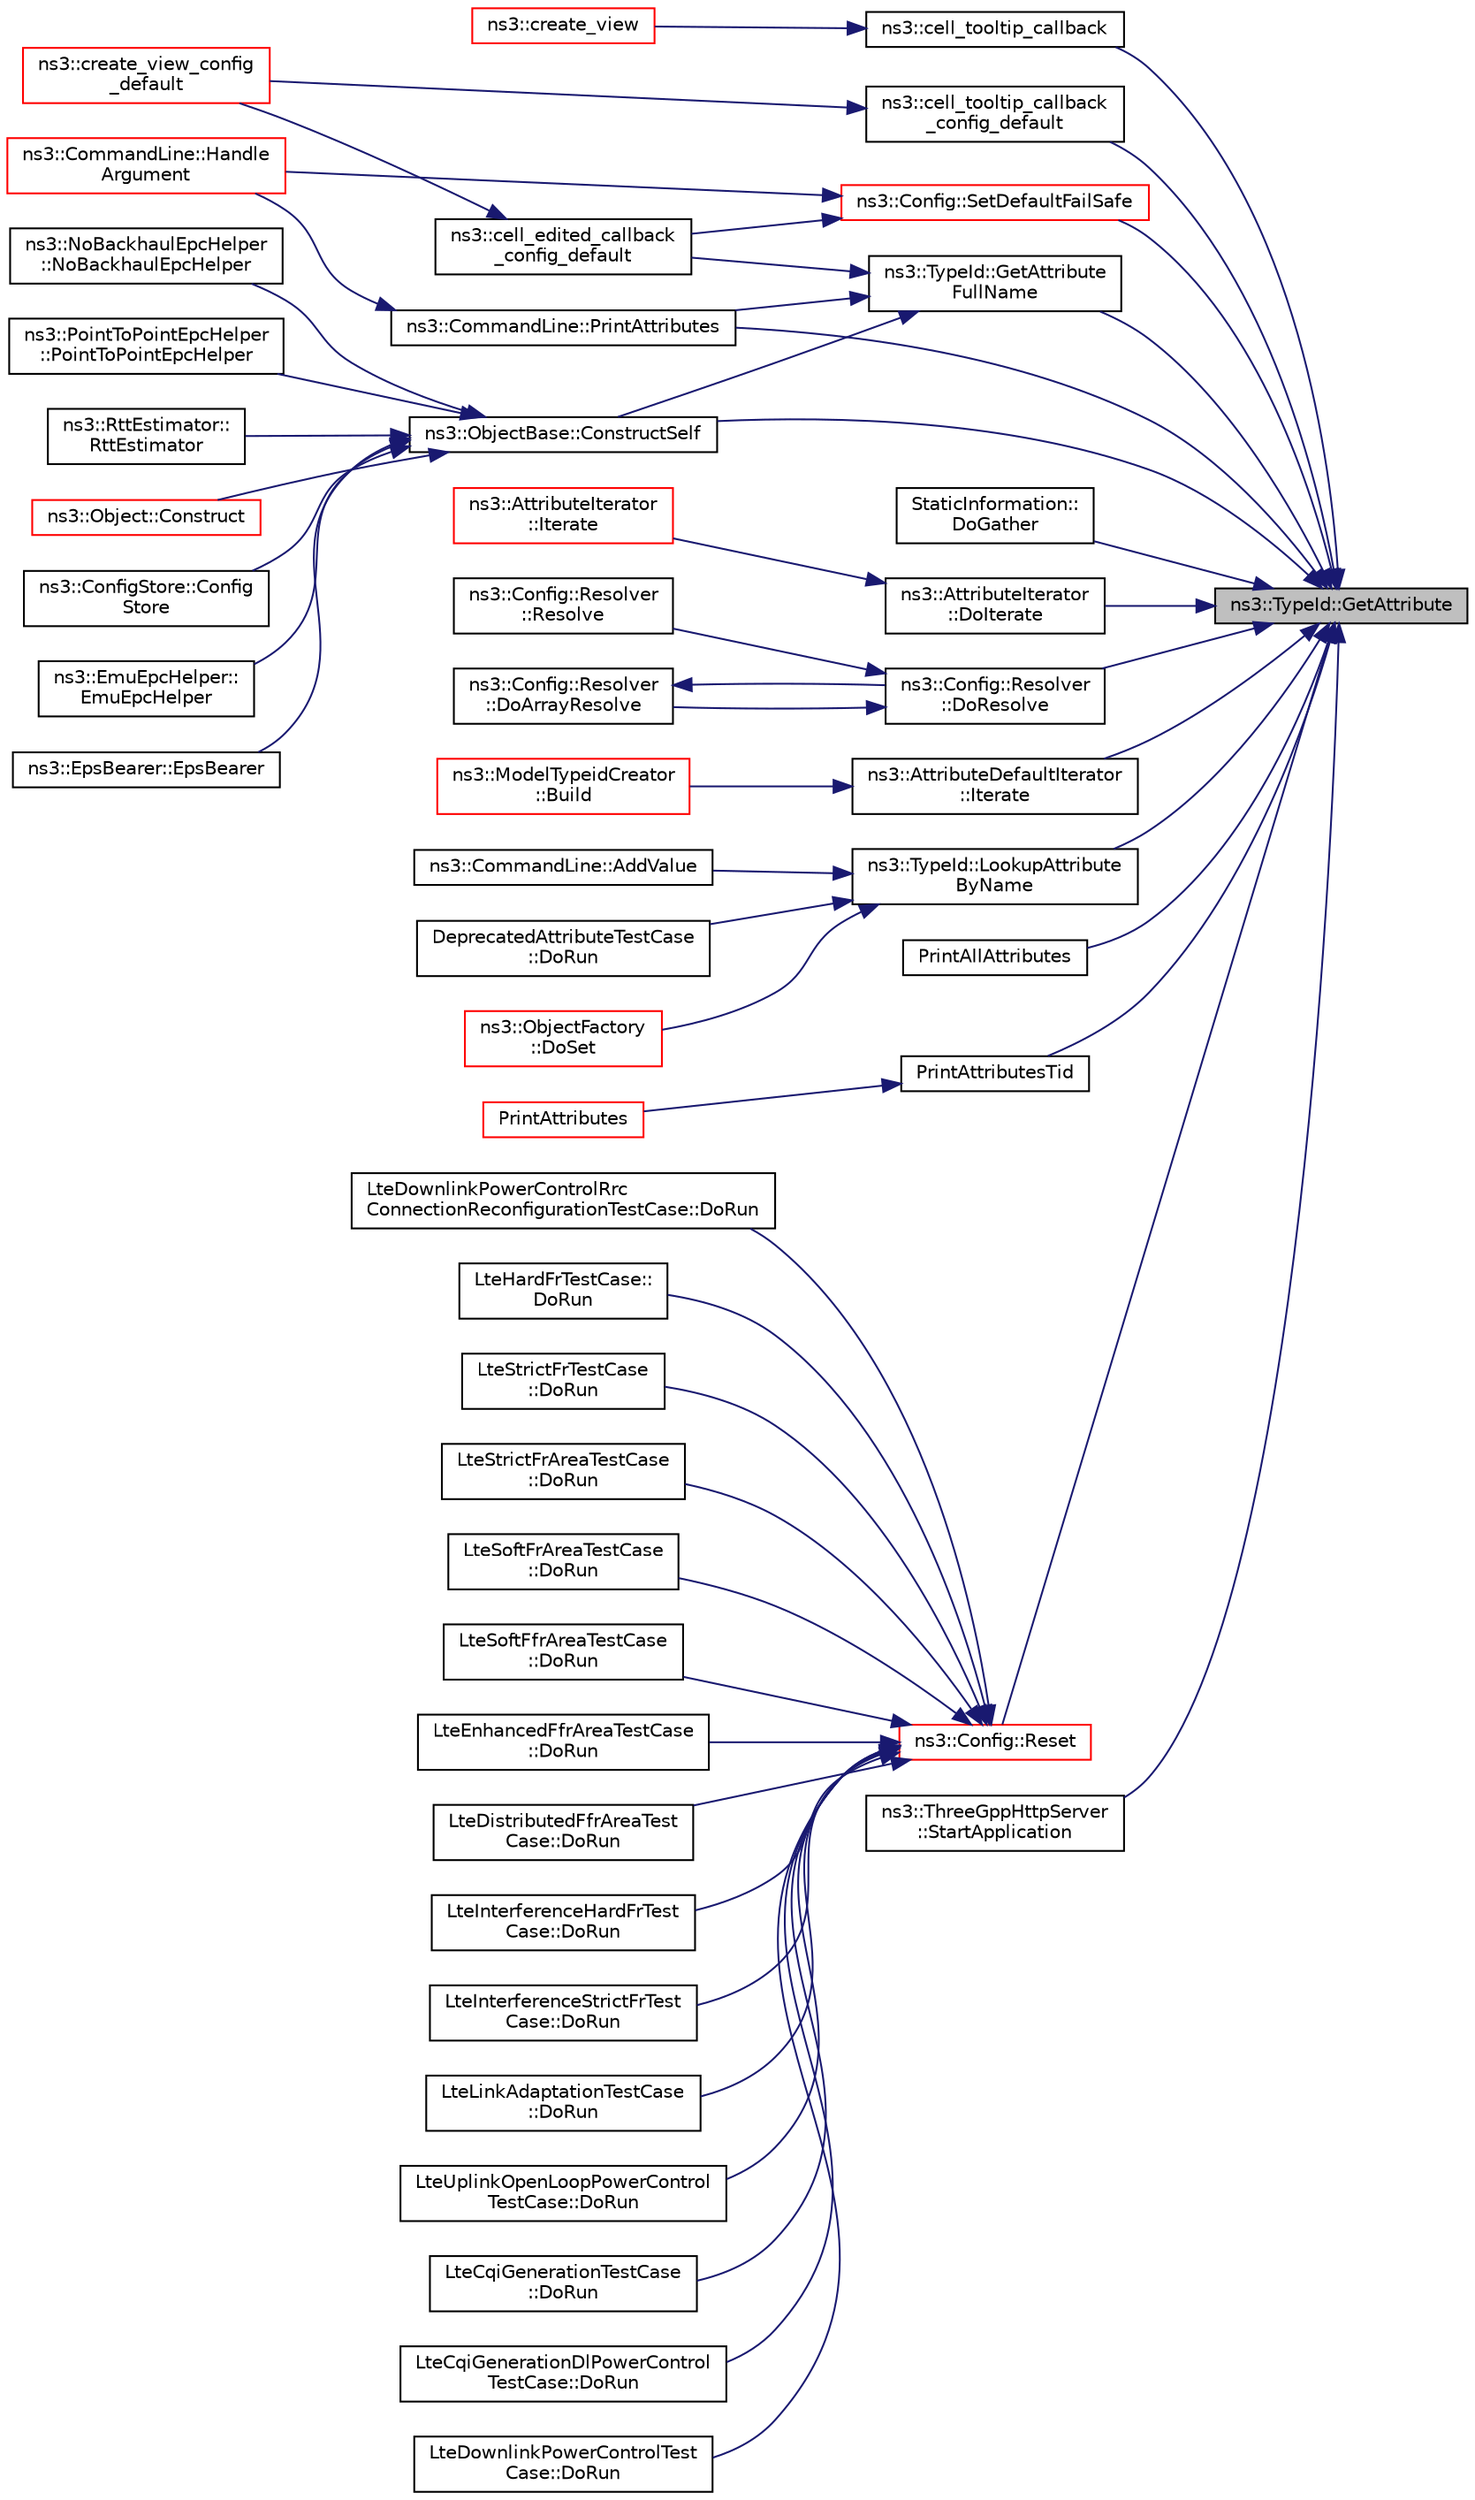 digraph "ns3::TypeId::GetAttribute"
{
 // LATEX_PDF_SIZE
  edge [fontname="Helvetica",fontsize="10",labelfontname="Helvetica",labelfontsize="10"];
  node [fontname="Helvetica",fontsize="10",shape=record];
  rankdir="RL";
  Node1 [label="ns3::TypeId::GetAttribute",height=0.2,width=0.4,color="black", fillcolor="grey75", style="filled", fontcolor="black",tooltip="Get Attribute information by index."];
  Node1 -> Node2 [dir="back",color="midnightblue",fontsize="10",style="solid",fontname="Helvetica"];
  Node2 [label="ns3::cell_tooltip_callback",height=0.2,width=0.4,color="black", fillcolor="white", style="filled",URL="$namespacens3.html#a0b4dc016823f5ae857205ca40e91cc56",tooltip="This function displays the tooltip for an object, pointer, vector item or an attribute."];
  Node2 -> Node3 [dir="back",color="midnightblue",fontsize="10",style="solid",fontname="Helvetica"];
  Node3 [label="ns3::create_view",height=0.2,width=0.4,color="red", fillcolor="white", style="filled",URL="$namespacens3.html#ab9bcfcefc473e60e32d1fe4d08431dab",tooltip="This is the main view opening the widget, getting tooltips and drawing the tree of attributes...."];
  Node1 -> Node5 [dir="back",color="midnightblue",fontsize="10",style="solid",fontname="Helvetica"];
  Node5 [label="ns3::cell_tooltip_callback\l_config_default",height=0.2,width=0.4,color="black", fillcolor="white", style="filled",URL="$namespacens3.html#a614e487215e562d0b6ac0b3b3f443f20",tooltip="This function is used to display a tooltip whenever the user puts the mouse over a type ID or an attr..."];
  Node5 -> Node6 [dir="back",color="midnightblue",fontsize="10",style="solid",fontname="Helvetica"];
  Node6 [label="ns3::create_view_config\l_default",height=0.2,width=0.4,color="red", fillcolor="white", style="filled",URL="$namespacens3.html#a9b0de38431169a0ec08415d6f1a2fa67",tooltip="This is the main view opening the widget, getting tooltips and drawing the tree of attributes."];
  Node1 -> Node8 [dir="back",color="midnightblue",fontsize="10",style="solid",fontname="Helvetica"];
  Node8 [label="ns3::ObjectBase::ConstructSelf",height=0.2,width=0.4,color="black", fillcolor="white", style="filled",URL="$classns3_1_1_object_base.html#a5cda18dec6d0744cb652a3ed60056958",tooltip="Complete construction of ObjectBase; invoked by derived classes."];
  Node8 -> Node9 [dir="back",color="midnightblue",fontsize="10",style="solid",fontname="Helvetica"];
  Node9 [label="ns3::ConfigStore::Config\lStore",height=0.2,width=0.4,color="black", fillcolor="white", style="filled",URL="$classns3_1_1_config_store.html#ab2c0c2707ae2dc5489acd4cfccd63fd4",tooltip=" "];
  Node8 -> Node10 [dir="back",color="midnightblue",fontsize="10",style="solid",fontname="Helvetica"];
  Node10 [label="ns3::EmuEpcHelper::\lEmuEpcHelper",height=0.2,width=0.4,color="black", fillcolor="white", style="filled",URL="$classns3_1_1_emu_epc_helper.html#a10b42d66910c4ee73006f40eea1a1de1",tooltip="Constructor."];
  Node8 -> Node11 [dir="back",color="midnightblue",fontsize="10",style="solid",fontname="Helvetica"];
  Node11 [label="ns3::EpsBearer::EpsBearer",height=0.2,width=0.4,color="black", fillcolor="white", style="filled",URL="$classns3_1_1_eps_bearer.html#af6f94c7bbd1d1bc26e6895d19cf26086",tooltip="Default constructor."];
  Node8 -> Node12 [dir="back",color="midnightblue",fontsize="10",style="solid",fontname="Helvetica"];
  Node12 [label="ns3::NoBackhaulEpcHelper\l::NoBackhaulEpcHelper",height=0.2,width=0.4,color="black", fillcolor="white", style="filled",URL="$classns3_1_1_no_backhaul_epc_helper.html#a8822666431eefe3a78ba2a0bf4ca1bae",tooltip="Constructor."];
  Node8 -> Node13 [dir="back",color="midnightblue",fontsize="10",style="solid",fontname="Helvetica"];
  Node13 [label="ns3::PointToPointEpcHelper\l::PointToPointEpcHelper",height=0.2,width=0.4,color="black", fillcolor="white", style="filled",URL="$classns3_1_1_point_to_point_epc_helper.html#a3d4c34f6a194c994d45e0dac5019b8cb",tooltip="Constructor."];
  Node8 -> Node14 [dir="back",color="midnightblue",fontsize="10",style="solid",fontname="Helvetica"];
  Node14 [label="ns3::RttEstimator::\lRttEstimator",height=0.2,width=0.4,color="black", fillcolor="white", style="filled",URL="$classns3_1_1_rtt_estimator.html#a86696ed57483bf9e19abbf6978c46581",tooltip=" "];
  Node8 -> Node15 [dir="back",color="midnightblue",fontsize="10",style="solid",fontname="Helvetica"];
  Node15 [label="ns3::Object::Construct",height=0.2,width=0.4,color="red", fillcolor="white", style="filled",URL="$classns3_1_1_object.html#a636e8411dc5228771f45c9b805d348fa",tooltip="Initialize all member variables registered as Attributes of this TypeId."];
  Node1 -> Node2517 [dir="back",color="midnightblue",fontsize="10",style="solid",fontname="Helvetica"];
  Node2517 [label="StaticInformation::\lDoGather",height=0.2,width=0.4,color="black", fillcolor="white", style="filled",URL="$class_static_information.html#a069effffe5ecd58b6cc7eeb86d4eed0e",tooltip="Gather attribute, configuration path information for tid."];
  Node1 -> Node2518 [dir="back",color="midnightblue",fontsize="10",style="solid",fontname="Helvetica"];
  Node2518 [label="ns3::AttributeIterator\l::DoIterate",height=0.2,width=0.4,color="black", fillcolor="white", style="filled",URL="$classns3_1_1_attribute_iterator.html#a01259d50f232e21c9c605547e26b34bb",tooltip="Perform the iteration."];
  Node2518 -> Node2519 [dir="back",color="midnightblue",fontsize="10",style="solid",fontname="Helvetica"];
  Node2519 [label="ns3::AttributeIterator\l::Iterate",height=0.2,width=0.4,color="red", fillcolor="white", style="filled",URL="$classns3_1_1_attribute_iterator.html#a8e7de38f441cc482c2d507e2a4927b8c",tooltip="Start the process of iterating all objects from the root namespace object."];
  Node1 -> Node2521 [dir="back",color="midnightblue",fontsize="10",style="solid",fontname="Helvetica"];
  Node2521 [label="ns3::Config::Resolver\l::DoResolve",height=0.2,width=0.4,color="black", fillcolor="white", style="filled",URL="$classns3_1_1_config_1_1_resolver.html#a9a11800bcd8194622703c5cd154ba792",tooltip="Parse the next element in the Config path."];
  Node2521 -> Node2522 [dir="back",color="midnightblue",fontsize="10",style="solid",fontname="Helvetica"];
  Node2522 [label="ns3::Config::Resolver\l::DoArrayResolve",height=0.2,width=0.4,color="black", fillcolor="white", style="filled",URL="$classns3_1_1_config_1_1_resolver.html#af77719f6e2e914d5e8f003d5768cb827",tooltip="Parse an index on the Config path."];
  Node2522 -> Node2521 [dir="back",color="midnightblue",fontsize="10",style="solid",fontname="Helvetica"];
  Node2521 -> Node2523 [dir="back",color="midnightblue",fontsize="10",style="solid",fontname="Helvetica"];
  Node2523 [label="ns3::Config::Resolver\l::Resolve",height=0.2,width=0.4,color="black", fillcolor="white", style="filled",URL="$classns3_1_1_config_1_1_resolver.html#a502c28aff17251890b7d2e0ade73847b",tooltip="Parse the stored Config path into an object reference, beginning at the indicated root object."];
  Node1 -> Node2524 [dir="back",color="midnightblue",fontsize="10",style="solid",fontname="Helvetica"];
  Node2524 [label="ns3::TypeId::GetAttribute\lFullName",height=0.2,width=0.4,color="black", fillcolor="white", style="filled",URL="$classns3_1_1_type_id.html#a750c20decd8786e40ae504f566345177",tooltip="Get the Attribute name by index."];
  Node2524 -> Node2525 [dir="back",color="midnightblue",fontsize="10",style="solid",fontname="Helvetica"];
  Node2525 [label="ns3::cell_edited_callback\l_config_default",height=0.2,width=0.4,color="black", fillcolor="white", style="filled",URL="$namespacens3.html#ac95d50f779140a767284d124cfea71eb",tooltip="This functions is called whenever there is a change in the value of an attribute If the input value i..."];
  Node2525 -> Node6 [dir="back",color="midnightblue",fontsize="10",style="solid",fontname="Helvetica"];
  Node2524 -> Node8 [dir="back",color="midnightblue",fontsize="10",style="solid",fontname="Helvetica"];
  Node2524 -> Node2526 [dir="back",color="midnightblue",fontsize="10",style="solid",fontname="Helvetica"];
  Node2526 [label="ns3::CommandLine::PrintAttributes",height=0.2,width=0.4,color="black", fillcolor="white", style="filled",URL="$classns3_1_1_command_line.html#acf37895d9990d95ccdba148ce3df5023",tooltip="Handler for --PrintAttributes: print the attributes for a given type."];
  Node2526 -> Node2527 [dir="back",color="midnightblue",fontsize="10",style="solid",fontname="Helvetica"];
  Node2527 [label="ns3::CommandLine::Handle\lArgument",height=0.2,width=0.4,color="red", fillcolor="white", style="filled",URL="$classns3_1_1_command_line.html#a2aeab054737fb033c45daef519a7c118",tooltip="Match name against the program or general arguments, and dispatch to the appropriate handler."];
  Node1 -> Node2530 [dir="back",color="midnightblue",fontsize="10",style="solid",fontname="Helvetica"];
  Node2530 [label="ns3::AttributeDefaultIterator\l::Iterate",height=0.2,width=0.4,color="black", fillcolor="white", style="filled",URL="$classns3_1_1_attribute_default_iterator.html#a45ad9397f93cfacce5f13b232447d251",tooltip="This function will go through all the TypeIds and get only the attributes which are explicit values (..."];
  Node2530 -> Node2531 [dir="back",color="midnightblue",fontsize="10",style="solid",fontname="Helvetica"];
  Node2531 [label="ns3::ModelTypeidCreator\l::Build",height=0.2,width=0.4,color="red", fillcolor="white", style="filled",URL="$classns3_1_1_model_typeid_creator.html#a6555895ba2889296cf7206c5be6d63e7",tooltip="This method will iterate on typeIds having default attributes and create a model for them,..."];
  Node1 -> Node2532 [dir="back",color="midnightblue",fontsize="10",style="solid",fontname="Helvetica"];
  Node2532 [label="ns3::TypeId::LookupAttribute\lByName",height=0.2,width=0.4,color="black", fillcolor="white", style="filled",URL="$classns3_1_1_type_id.html#ac93d12d22acdb179d34039511d6680e7",tooltip="Find an Attribute by name, retrieving the associated AttributeInformation."];
  Node2532 -> Node2533 [dir="back",color="midnightblue",fontsize="10",style="solid",fontname="Helvetica"];
  Node2533 [label="ns3::CommandLine::AddValue",height=0.2,width=0.4,color="black", fillcolor="white", style="filled",URL="$classns3_1_1_command_line.html#ad66977ccb2c042574cb1831b8c1ad18f",tooltip="Add a program argument as a shorthand for an Attribute."];
  Node2532 -> Node2534 [dir="back",color="midnightblue",fontsize="10",style="solid",fontname="Helvetica"];
  Node2534 [label="DeprecatedAttributeTestCase\l::DoRun",height=0.2,width=0.4,color="black", fillcolor="white", style="filled",URL="$class_deprecated_attribute_test_case.html#a082dd0381220ff75bd0ef8e7708869e4",tooltip="Implementation to actually run this TestCase."];
  Node2532 -> Node2535 [dir="back",color="midnightblue",fontsize="10",style="solid",fontname="Helvetica"];
  Node2535 [label="ns3::ObjectFactory\l::DoSet",height=0.2,width=0.4,color="red", fillcolor="white", style="filled",URL="$classns3_1_1_object_factory.html#aadb67a8cecc138001fd042e4960123f3",tooltip="Set an attribute to be set during construction."];
  Node1 -> Node2689 [dir="back",color="midnightblue",fontsize="10",style="solid",fontname="Helvetica"];
  Node2689 [label="PrintAllAttributes",height=0.2,width=0.4,color="black", fillcolor="white", style="filled",URL="$print-introspected-doxygen_8cc.html#a6582b74e79d2b00f171c8e644108bc87",tooltip="Print the list of all Attributes."];
  Node1 -> Node2526 [dir="back",color="midnightblue",fontsize="10",style="solid",fontname="Helvetica"];
  Node1 -> Node2690 [dir="back",color="midnightblue",fontsize="10",style="solid",fontname="Helvetica"];
  Node2690 [label="PrintAttributesTid",height=0.2,width=0.4,color="black", fillcolor="white", style="filled",URL="$print-introspected-doxygen_8cc.html#af7d3e211ca4107638fd7b5699f569ff8",tooltip="Print direct Attributes for this TypeId."];
  Node2690 -> Node2691 [dir="back",color="midnightblue",fontsize="10",style="solid",fontname="Helvetica"];
  Node2691 [label="PrintAttributes",height=0.2,width=0.4,color="red", fillcolor="white", style="filled",URL="$print-introspected-doxygen_8cc.html#ae1835e579578f69543dea8a8ef9a6d1b",tooltip="Print the Attributes block for tid, including Attributes declared in base classes."];
  Node1 -> Node2693 [dir="back",color="midnightblue",fontsize="10",style="solid",fontname="Helvetica"];
  Node2693 [label="ns3::Config::Reset",height=0.2,width=0.4,color="red", fillcolor="white", style="filled",URL="$group__config.html#ga2c1b65724f42f8c72276d7e7ad6df6db",tooltip="Reset the initial value of every attribute as well as the value of every global to what they were bef..."];
  Node2693 -> Node1131 [dir="back",color="midnightblue",fontsize="10",style="solid",fontname="Helvetica"];
  Node1131 [label="LteCqiGenerationTestCase\l::DoRun",height=0.2,width=0.4,color="black", fillcolor="white", style="filled",URL="$class_lte_cqi_generation_test_case.html#a263a0f3670c23e42ed3feb7d353bdd09",tooltip="Implementation to actually run this TestCase."];
  Node2693 -> Node1132 [dir="back",color="midnightblue",fontsize="10",style="solid",fontname="Helvetica"];
  Node1132 [label="LteCqiGenerationDlPowerControl\lTestCase::DoRun",height=0.2,width=0.4,color="black", fillcolor="white", style="filled",URL="$class_lte_cqi_generation_dl_power_control_test_case.html#a8a6ba5e52123fc8ed0deb9014a8b0591",tooltip="Implementation to actually run this TestCase."];
  Node2693 -> Node1134 [dir="back",color="midnightblue",fontsize="10",style="solid",fontname="Helvetica"];
  Node1134 [label="LteDownlinkPowerControlTest\lCase::DoRun",height=0.2,width=0.4,color="black", fillcolor="white", style="filled",URL="$class_lte_downlink_power_control_test_case.html#a2eb1e31f7313f51061d8aa950d3f4268",tooltip="Implementation to actually run this TestCase."];
  Node2693 -> Node1135 [dir="back",color="midnightblue",fontsize="10",style="solid",fontname="Helvetica"];
  Node1135 [label="LteDownlinkPowerControlRrc\lConnectionReconfigurationTestCase::DoRun",height=0.2,width=0.4,color="black", fillcolor="white", style="filled",URL="$class_lte_downlink_power_control_rrc_connection_reconfiguration_test_case.html#a3f7be434747a85c448ade6fc4500d552",tooltip="Implementation to actually run this TestCase."];
  Node2693 -> Node1141 [dir="back",color="midnightblue",fontsize="10",style="solid",fontname="Helvetica"];
  Node1141 [label="LteHardFrTestCase::\lDoRun",height=0.2,width=0.4,color="black", fillcolor="white", style="filled",URL="$class_lte_hard_fr_test_case.html#a7267927f1ffb7acff88742eb33ab2e3c",tooltip="Implementation to actually run this TestCase."];
  Node2693 -> Node1142 [dir="back",color="midnightblue",fontsize="10",style="solid",fontname="Helvetica"];
  Node1142 [label="LteStrictFrTestCase\l::DoRun",height=0.2,width=0.4,color="black", fillcolor="white", style="filled",URL="$class_lte_strict_fr_test_case.html#afd223c9e5a1d3e14a244303963e21425",tooltip="Implementation to actually run this TestCase."];
  Node2693 -> Node1143 [dir="back",color="midnightblue",fontsize="10",style="solid",fontname="Helvetica"];
  Node1143 [label="LteStrictFrAreaTestCase\l::DoRun",height=0.2,width=0.4,color="black", fillcolor="white", style="filled",URL="$class_lte_strict_fr_area_test_case.html#a61e945e04c3b10a50c2f484198199b49",tooltip="Implementation to actually run this TestCase."];
  Node2693 -> Node1144 [dir="back",color="midnightblue",fontsize="10",style="solid",fontname="Helvetica"];
  Node1144 [label="LteSoftFrAreaTestCase\l::DoRun",height=0.2,width=0.4,color="black", fillcolor="white", style="filled",URL="$class_lte_soft_fr_area_test_case.html#ae0df301b6c0f1a80a0145746b15a109c",tooltip="Implementation to actually run this TestCase."];
  Node2693 -> Node1145 [dir="back",color="midnightblue",fontsize="10",style="solid",fontname="Helvetica"];
  Node1145 [label="LteSoftFfrAreaTestCase\l::DoRun",height=0.2,width=0.4,color="black", fillcolor="white", style="filled",URL="$class_lte_soft_ffr_area_test_case.html#aaf88ccad780563fc6394cd97ec9328d4",tooltip="Implementation to actually run this TestCase."];
  Node2693 -> Node1146 [dir="back",color="midnightblue",fontsize="10",style="solid",fontname="Helvetica"];
  Node1146 [label="LteEnhancedFfrAreaTestCase\l::DoRun",height=0.2,width=0.4,color="black", fillcolor="white", style="filled",URL="$class_lte_enhanced_ffr_area_test_case.html#aa242a1923952a50df92c3e291f1ca8a6",tooltip="Implementation to actually run this TestCase."];
  Node2693 -> Node1147 [dir="back",color="midnightblue",fontsize="10",style="solid",fontname="Helvetica"];
  Node1147 [label="LteDistributedFfrAreaTest\lCase::DoRun",height=0.2,width=0.4,color="black", fillcolor="white", style="filled",URL="$class_lte_distributed_ffr_area_test_case.html#a1a386a39f2ddc3d22b17a134b775e2b7",tooltip="Implementation to actually run this TestCase."];
  Node2693 -> Node1149 [dir="back",color="midnightblue",fontsize="10",style="solid",fontname="Helvetica"];
  Node1149 [label="LteInterferenceHardFrTest\lCase::DoRun",height=0.2,width=0.4,color="black", fillcolor="white", style="filled",URL="$class_lte_interference_hard_fr_test_case.html#a2967abd43e38abed8a9d85d51c59937b",tooltip="Implementation to actually run this TestCase."];
  Node2693 -> Node1150 [dir="back",color="midnightblue",fontsize="10",style="solid",fontname="Helvetica"];
  Node1150 [label="LteInterferenceStrictFrTest\lCase::DoRun",height=0.2,width=0.4,color="black", fillcolor="white", style="filled",URL="$class_lte_interference_strict_fr_test_case.html#a8c8428c04ea0f4a892f289bb8423da52",tooltip="Implementation to actually run this TestCase."];
  Node2693 -> Node1153 [dir="back",color="midnightblue",fontsize="10",style="solid",fontname="Helvetica"];
  Node1153 [label="LteLinkAdaptationTestCase\l::DoRun",height=0.2,width=0.4,color="black", fillcolor="white", style="filled",URL="$class_lte_link_adaptation_test_case.html#a2310163be7e860827f18fce7fd100649",tooltip="Implementation to actually run this TestCase."];
  Node2693 -> Node1170 [dir="back",color="midnightblue",fontsize="10",style="solid",fontname="Helvetica"];
  Node1170 [label="LteUplinkOpenLoopPowerControl\lTestCase::DoRun",height=0.2,width=0.4,color="black", fillcolor="white", style="filled",URL="$class_lte_uplink_open_loop_power_control_test_case.html#a1cd67f8fd6b950e1a92142dec9e4af10",tooltip="Implementation to actually run this TestCase."];
  Node1 -> Node2709 [dir="back",color="midnightblue",fontsize="10",style="solid",fontname="Helvetica"];
  Node2709 [label="ns3::Config::SetDefaultFailSafe",height=0.2,width=0.4,color="red", fillcolor="white", style="filled",URL="$group__config.html#gaf35c9ecdf51c959f397e973f9335de54",tooltip=" "];
  Node2709 -> Node2525 [dir="back",color="midnightblue",fontsize="10",style="solid",fontname="Helvetica"];
  Node2709 -> Node2527 [dir="back",color="midnightblue",fontsize="10",style="solid",fontname="Helvetica"];
  Node1 -> Node2039 [dir="back",color="midnightblue",fontsize="10",style="solid",fontname="Helvetica"];
  Node2039 [label="ns3::ThreeGppHttpServer\l::StartApplication",height=0.2,width=0.4,color="black", fillcolor="white", style="filled",URL="$classns3_1_1_three_gpp_http_server.html#a544fd4b36563a365fbd7013dc88c3bf0",tooltip="Application specific startup code."];
}
